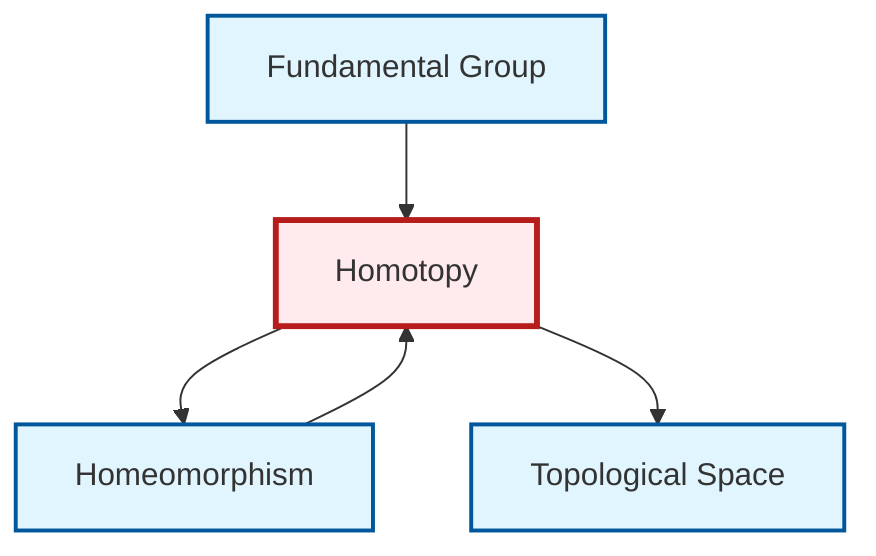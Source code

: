 graph TD
    classDef definition fill:#e1f5fe,stroke:#01579b,stroke-width:2px
    classDef theorem fill:#f3e5f5,stroke:#4a148c,stroke-width:2px
    classDef axiom fill:#fff3e0,stroke:#e65100,stroke-width:2px
    classDef example fill:#e8f5e9,stroke:#1b5e20,stroke-width:2px
    classDef current fill:#ffebee,stroke:#b71c1c,stroke-width:3px
    def-topological-space["Topological Space"]:::definition
    def-fundamental-group["Fundamental Group"]:::definition
    def-homotopy["Homotopy"]:::definition
    def-homeomorphism["Homeomorphism"]:::definition
    def-homotopy --> def-homeomorphism
    def-homotopy --> def-topological-space
    def-homeomorphism --> def-homotopy
    def-fundamental-group --> def-homotopy
    class def-homotopy current